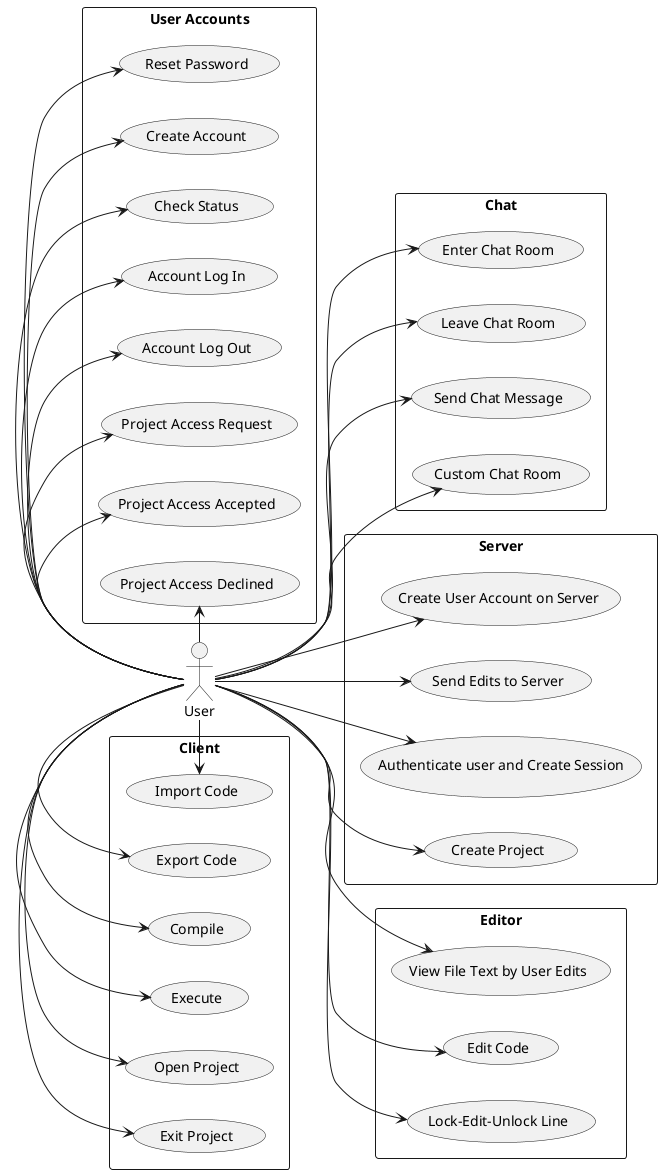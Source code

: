 @startuml

left to right direction

:User: as user


rectangle Chat {
(Enter Chat Room) as chat_enterRoom
(Leave Chat Room) as chat_leaveRoom
(Send Chat Message) as chat_sendMessage
(Custom Chat Room) as chat_customRoom
}

rectangle Server {
(Create User Account on Server) as s_createAccount
(Send Edits to Server) as s_sendEdits
(Authenticate user and Create Session) as s_authSession
(Create Project) as s_createProject
}

rectangle Client {
(Import Code) as c_importCode
(Export Code) as c_exportCode
(Compile) as c_compile
(Execute) as c_execute
(Open Project) as c_openProject
(Exit Project) as c_exitProject
}

rectangle Editor {
(View File Text by User Edits) as e_viewUser
(Edit Code) as e_editCode
(Lock-Edit-Unlock Line) as e_lineLock
}

rectangle "User Accounts" {
(Reset Password) as uc_resetPassword
(Create Account) as uc_createAccount
(Check Status) as uc_checkStatus
(Account Log In) as uc_login
(Account Log Out) as uc_logout
(Project Access Request) as uc_projectRequest
(Project Access Accepted) as uc_projectAccept
(Project Access Declined) as uc_projectDecline
}

user --> chat_enterRoom
user --> chat_leaveRoom
user --> chat_sendMessage
user --> chat_customRoom

user --> s_createAccount
user --> s_sendEdits
user --> s_authSession
user --> s_createProject

user --l-> c_importCode
user --l-> c_exportCode
user --l-> c_compile
user --l-> c_execute
user --l-> c_openProject
user --l-> c_exitProject

user --> e_viewUser
user --> e_editCode
user --> e_lineLock

user --l-> uc_resetPassword
user --l-> uc_createAccount
user --l-> uc_checkStatus
user --l-> uc_login
user --l-> uc_logout
user --l-> uc_projectRequest
user --l-> uc_projectAccept
user --l-> uc_projectDecline

@enduml